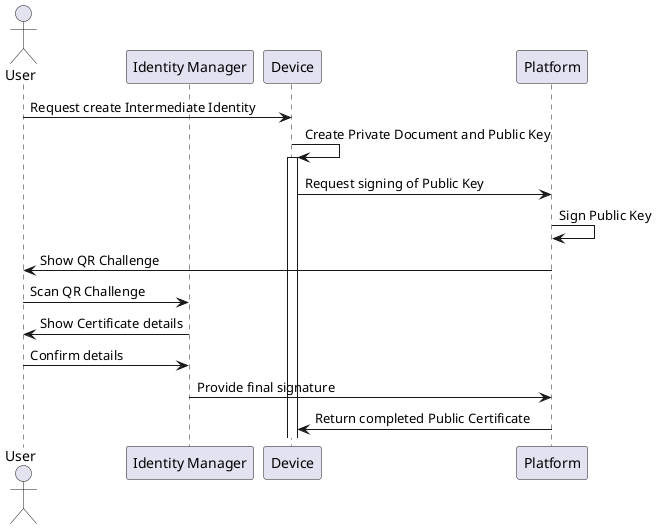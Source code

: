 @startuml

actor "User" as user
participant "Identity Manager" as im
participant Device as dev
participant Platform as plat


user -> dev: Request create Intermediate Identity
dev -> dev ++: Create Private Document and Public Key
dev -> plat: Request signing of Public Key
plat -> plat: Sign Public Key
plat -> user: Show QR Challenge
user -> im: Scan QR Challenge
im -> user: Show Certificate details
user -> im: Confirm details
im -> plat: Provide final signature
plat -> dev --: Return completed Public Certificate

@enduml
